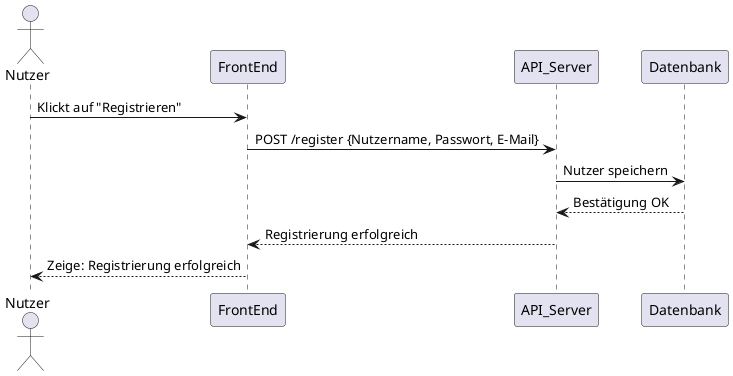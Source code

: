 @startuml
actor Nutzer
participant FrontEnd
participant API_Server
participant Datenbank

Nutzer -> FrontEnd : Klickt auf "Registrieren"
FrontEnd -> API_Server : POST /register {Nutzername, Passwort, E-Mail}
API_Server -> Datenbank : Nutzer speichern
Datenbank --> API_Server : Bestätigung OK
API_Server --> FrontEnd : Registrierung erfolgreich
FrontEnd --> Nutzer : Zeige: Registrierung erfolgreich

@enduml

